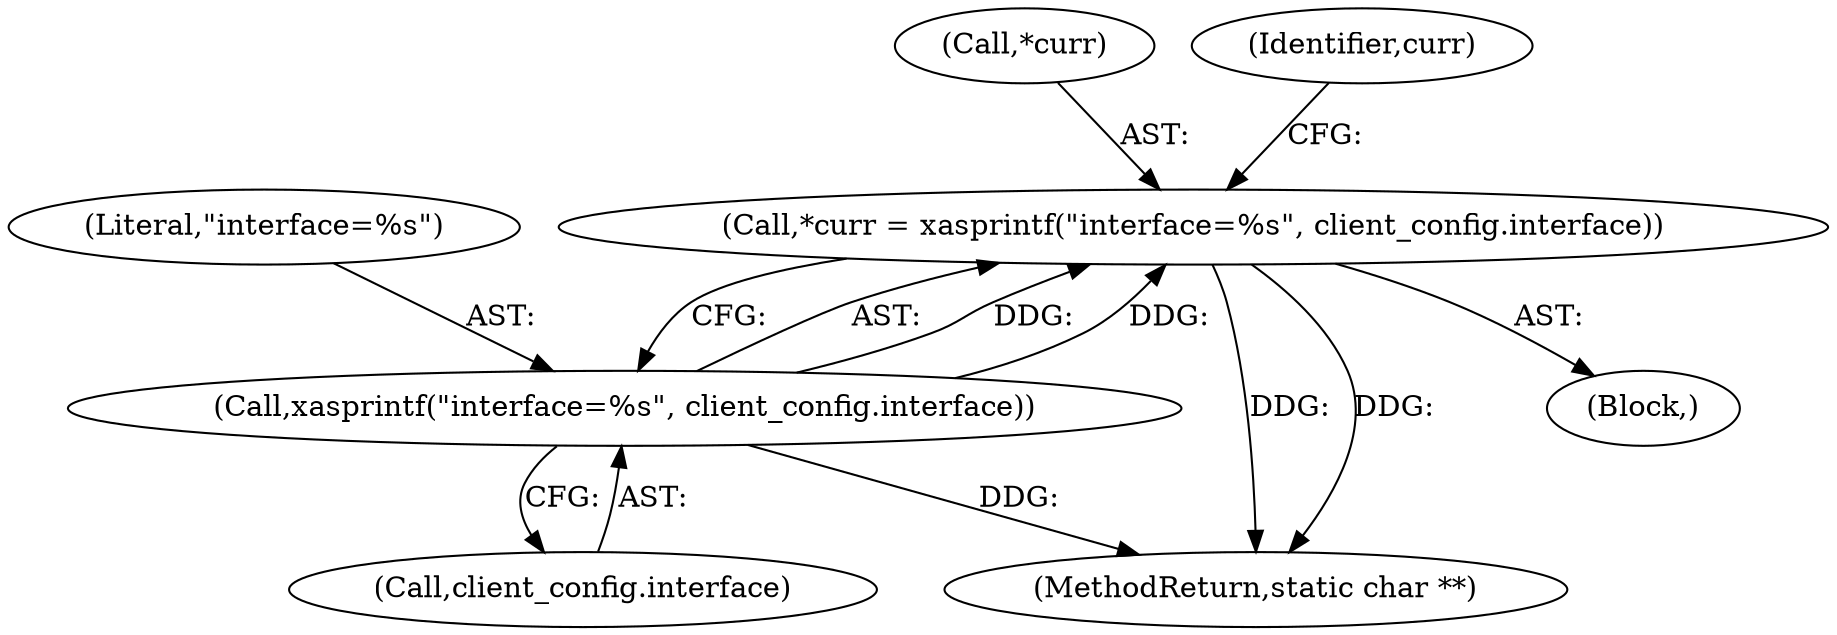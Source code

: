 digraph "0_busybox_74d9f1ba37010face4bd1449df4d60dd84450b06_0@API" {
"1000191" [label="(Call,*curr = xasprintf(\"interface=%s\", client_config.interface))"];
"1000194" [label="(Call,xasprintf(\"interface=%s\", client_config.interface))"];
"1000194" [label="(Call,xasprintf(\"interface=%s\", client_config.interface))"];
"1000191" [label="(Call,*curr = xasprintf(\"interface=%s\", client_config.interface))"];
"1000192" [label="(Call,*curr)"];
"1000117" [label="(Block,)"];
"1000195" [label="(Literal,\"interface=%s\")"];
"1000196" [label="(Call,client_config.interface)"];
"1000479" [label="(MethodReturn,static char **)"];
"1000202" [label="(Identifier,curr)"];
"1000191" -> "1000117"  [label="AST: "];
"1000191" -> "1000194"  [label="CFG: "];
"1000192" -> "1000191"  [label="AST: "];
"1000194" -> "1000191"  [label="AST: "];
"1000202" -> "1000191"  [label="CFG: "];
"1000191" -> "1000479"  [label="DDG: "];
"1000191" -> "1000479"  [label="DDG: "];
"1000194" -> "1000191"  [label="DDG: "];
"1000194" -> "1000191"  [label="DDG: "];
"1000194" -> "1000196"  [label="CFG: "];
"1000195" -> "1000194"  [label="AST: "];
"1000196" -> "1000194"  [label="AST: "];
"1000194" -> "1000479"  [label="DDG: "];
}
